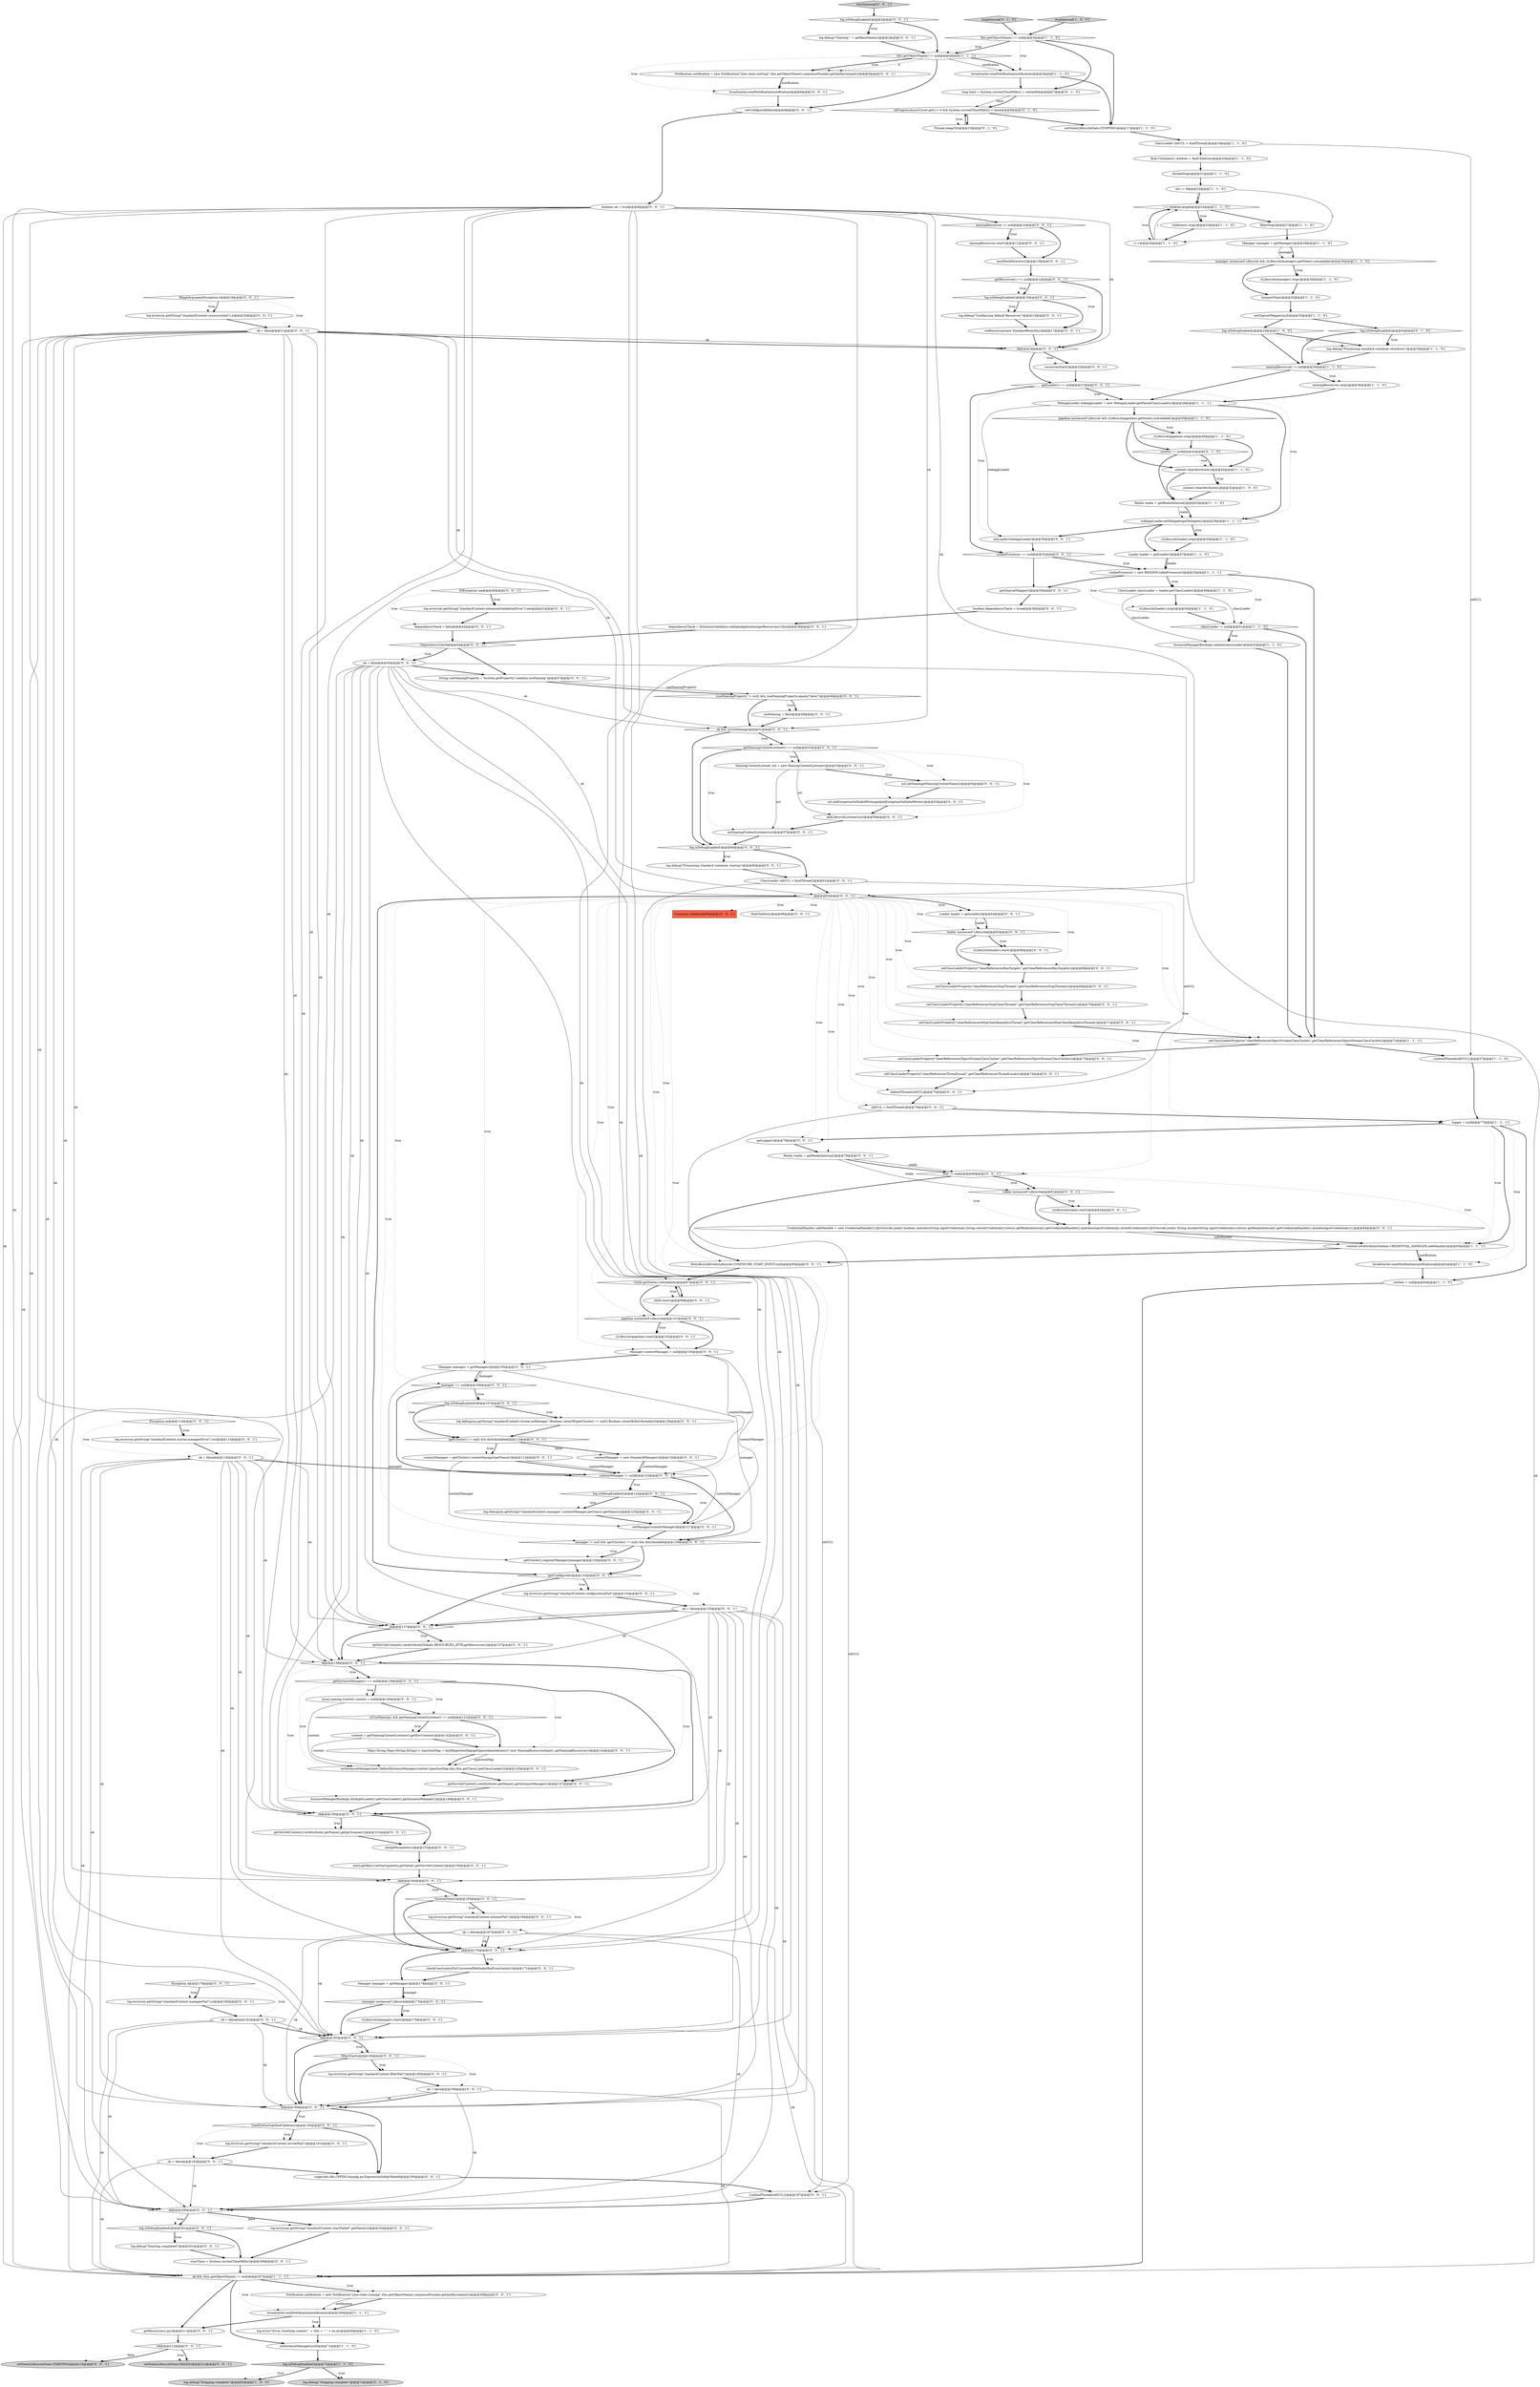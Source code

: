 digraph {
27 [style = filled, label = "InstanceManagerBindings.unbind(classLoader)@@@52@@@['1', '1', '0']", fillcolor = white, shape = ellipse image = "AAA0AAABBB1BBB"];
145 [style = filled, label = "isUseNaming() && getNamingContextListener() != null@@@141@@@['0', '0', '1']", fillcolor = white, shape = diamond image = "AAA0AAABBB3BBB"];
174 [style = filled, label = "Manager contextManager = null@@@104@@@['0', '0', '1']", fillcolor = white, shape = ellipse image = "AAA0AAABBB3BBB"];
73 [style = filled, label = "log.debug(\"Processing standard container startup\")@@@60@@@['0', '0', '1']", fillcolor = white, shape = ellipse image = "AAA0AAABBB3BBB"];
166 [style = filled, label = "fireLifecycleEvent(Lifecycle.CONFIGURE_START_EVENT,null)@@@95@@@['0', '0', '1']", fillcolor = white, shape = ellipse image = "AAA0AAABBB3BBB"];
17 [style = filled, label = "{unbindThread(oldCCL)}@@@57@@@['1', '1', '0']", fillcolor = white, shape = ellipse image = "AAA0AAABBB1BBB"];
24 [style = filled, label = "ClassLoader classLoader = loader.getClassLoader()@@@49@@@['1', '1', '0']", fillcolor = white, shape = ellipse image = "AAA0AAABBB1BBB"];
162 [style = filled, label = "oldCCL = bindThread()@@@76@@@['0', '0', '1']", fillcolor = white, shape = ellipse image = "AAA0AAABBB3BBB"];
149 [style = filled, label = "getLoader() == null@@@27@@@['0', '0', '1']", fillcolor = white, shape = diamond image = "AAA0AAABBB3BBB"];
3 [style = filled, label = "listenerStop()@@@32@@@['1', '1', '0']", fillcolor = white, shape = ellipse image = "AAA0AAABBB1BBB"];
188 [style = filled, label = "!getConfigured()@@@133@@@['0', '0', '1']", fillcolor = white, shape = diamond image = "AAA0AAABBB3BBB"];
139 [style = filled, label = "Exception e@@@179@@@['0', '0', '1']", fillcolor = white, shape = diamond image = "AAA0AAABBB3BBB"];
122 [style = filled, label = "!dependencyCheck@@@44@@@['0', '0', '1']", fillcolor = white, shape = diamond image = "AAA0AAABBB3BBB"];
108 [style = filled, label = "ok@@@138@@@['0', '0', '1']", fillcolor = white, shape = diamond image = "AAA0AAABBB3BBB"];
185 [style = filled, label = "loader instanceof Lifecycle@@@65@@@['0', '0', '1']", fillcolor = white, shape = diamond image = "AAA0AAABBB3BBB"];
164 [style = filled, label = "ok@@@164@@@['0', '0', '1']", fillcolor = white, shape = diamond image = "AAA0AAABBB3BBB"];
15 [style = filled, label = "cookieProcessor = new Rfc6265CookieProcessor()@@@33@@@['1', '1', '1']", fillcolor = white, shape = ellipse image = "AAA0AAABBB1BBB"];
169 [style = filled, label = "namingResources != null@@@10@@@['0', '0', '1']", fillcolor = white, shape = diamond image = "AAA0AAABBB3BBB"];
83 [style = filled, label = "contextManager = new StandardManager()@@@120@@@['0', '0', '1']", fillcolor = white, shape = ellipse image = "AAA0AAABBB3BBB"];
43 [style = filled, label = "i < children.length@@@23@@@['1', '1', '0']", fillcolor = white, shape = diamond image = "AAA0AAABBB1BBB"];
179 [style = filled, label = "boolean dependencyCheck = true@@@36@@@['0', '0', '1']", fillcolor = white, shape = ellipse image = "AAA0AAABBB3BBB"];
189 [style = filled, label = "Notification notification = new Notification(\"j2ee.state.running\",this.getObjectName(),sequenceNumber.getAndIncrement())@@@208@@@['0', '0', '1']", fillcolor = white, shape = ellipse image = "AAA0AAABBB3BBB"];
133 [style = filled, label = "((Lifecycle)pipeline).start()@@@102@@@['0', '0', '1']", fillcolor = white, shape = ellipse image = "AAA0AAABBB3BBB"];
69 [style = filled, label = "(useNamingProperty != null) && (useNamingProperty.equals(\"false\"))@@@48@@@['0', '0', '1']", fillcolor = white, shape = diamond image = "AAA0AAABBB3BBB"];
150 [style = filled, label = "String useNamingProperty = System.getProperty(\"catalina.useNaming\")@@@47@@@['0', '0', '1']", fillcolor = white, shape = ellipse image = "AAA0AAABBB3BBB"];
12 [style = filled, label = "log.isDebugEnabled()@@@24@@@['1', '0', '0']", fillcolor = white, shape = diamond image = "AAA0AAABBB1BBB"];
89 [style = filled, label = "getResources() == null@@@14@@@['0', '0', '1']", fillcolor = white, shape = diamond image = "AAA0AAABBB3BBB"];
20 [style = filled, label = "context.setAttribute(Globals.CREDENTIAL_HANDLER,safeHandler)@@@93@@@['1', '1', '1']", fillcolor = white, shape = ellipse image = "AAA0AAABBB1BBB"];
112 [style = filled, label = "ok@@@63@@@['0', '0', '1']", fillcolor = white, shape = diamond image = "AAA0AAABBB3BBB"];
180 [style = filled, label = "getLogger()@@@78@@@['0', '0', '1']", fillcolor = white, shape = ellipse image = "AAA0AAABBB3BBB"];
85 [style = filled, label = "namingResources.start()@@@11@@@['0', '0', '1']", fillcolor = white, shape = ellipse image = "AAA0AAABBB3BBB"];
98 [style = filled, label = "dependencyCheck = false@@@42@@@['0', '0', '1']", fillcolor = white, shape = ellipse image = "AAA0AAABBB3BBB"];
82 [style = filled, label = "ClassLoader oldCCL = bindThread()@@@61@@@['0', '0', '1']", fillcolor = white, shape = ellipse image = "AAA0AAABBB3BBB"];
173 [style = filled, label = "log.error(sm.getString(\"standardContext.listenerFail\"))@@@166@@@['0', '0', '1']", fillcolor = white, shape = ellipse image = "AAA0AAABBB3BBB"];
68 [style = filled, label = "contextManager = getCluster().createManager(getName())@@@112@@@['0', '0', '1']", fillcolor = white, shape = ellipse image = "AAA0AAABBB3BBB"];
115 [style = filled, label = "child.start()@@@98@@@['0', '0', '1']", fillcolor = white, shape = ellipse image = "AAA0AAABBB3BBB"];
42 [style = filled, label = "setState(LifecycleState.STOPPING)@@@17@@@['1', '1', '0']", fillcolor = white, shape = ellipse image = "AAA0AAABBB1BBB"];
126 [style = filled, label = "log.isDebugEnabled()@@@124@@@['0', '0', '1']", fillcolor = white, shape = diamond image = "AAA0AAABBB3BBB"];
183 [style = filled, label = "getResources().gc()@@@211@@@['0', '0', '1']", fillcolor = white, shape = ellipse image = "AAA0AAABBB3BBB"];
7 [style = filled, label = "children(i(.stop()@@@25@@@['1', '1', '0']", fillcolor = white, shape = ellipse image = "AAA0AAABBB1BBB"];
76 [style = filled, label = "ok@@@170@@@['0', '0', '1']", fillcolor = white, shape = diamond image = "AAA0AAABBB3BBB"];
187 [style = filled, label = "Realm realm = getRealmInternal()@@@79@@@['0', '0', '1']", fillcolor = white, shape = ellipse image = "AAA0AAABBB3BBB"];
49 [style = filled, label = "context != null@@@42@@@['0', '1', '0']", fillcolor = white, shape = diamond image = "AAA0AAABBB2BBB"];
97 [style = filled, label = "ok@@@200@@@['0', '0', '1']", fillcolor = white, shape = diamond image = "AAA0AAABBB3BBB"];
127 [style = filled, label = "cookieProcessor == null@@@32@@@['0', '0', '1']", fillcolor = white, shape = diamond image = "AAA0AAABBB3BBB"];
131 [style = filled, label = "manager == null@@@106@@@['0', '0', '1']", fillcolor = white, shape = diamond image = "AAA0AAABBB3BBB"];
158 [style = filled, label = "ok@@@183@@@['0', '0', '1']", fillcolor = white, shape = diamond image = "AAA0AAABBB3BBB"];
102 [style = filled, label = "getServletContext().setAttribute(Globals.RESOURCES_ATTR,getResources())@@@137@@@['0', '0', '1']", fillcolor = white, shape = ellipse image = "AAA0AAABBB3BBB"];
37 [style = filled, label = "log.debug(\"Stopping complete\")@@@62@@@['1', '0', '0']", fillcolor = lightgray, shape = ellipse image = "AAA0AAABBB1BBB"];
124 [style = filled, label = "startInternal['0', '0', '1']", fillcolor = lightgray, shape = diamond image = "AAA0AAABBB3BBB"];
130 [style = filled, label = "log.error(sm.getString(\"standardContext.servletFail\"))@@@191@@@['0', '0', '1']", fillcolor = white, shape = ellipse image = "AAA0AAABBB3BBB"];
58 [style = filled, label = "!listenerStart()@@@165@@@['0', '0', '1']", fillcolor = white, shape = diamond image = "AAA0AAABBB3BBB"];
87 [style = filled, label = "boolean ok = true@@@9@@@['0', '0', '1']", fillcolor = white, shape = ellipse image = "AAA0AAABBB3BBB"];
152 [style = filled, label = "((Lifecycle)realm).start()@@@82@@@['0', '0', '1']", fillcolor = white, shape = ellipse image = "AAA0AAABBB3BBB"];
67 [style = filled, label = "log.isDebugEnabled()@@@107@@@['0', '0', '1']", fillcolor = white, shape = diamond image = "AAA0AAABBB3BBB"];
178 [style = filled, label = "broadcaster.sendNotification(notification)@@@6@@@['0', '0', '1']", fillcolor = white, shape = ellipse image = "AAA0AAABBB3BBB"];
176 [style = filled, label = "setNamingContextListener(ncl)@@@57@@@['0', '0', '1']", fillcolor = white, shape = ellipse image = "AAA0AAABBB3BBB"];
186 [style = filled, label = "(getCluster() != null) && distributable@@@110@@@['0', '0', '1']", fillcolor = white, shape = diamond image = "AAA0AAABBB3BBB"];
170 [style = filled, label = "setClassLoaderProperty(\"clearReferencesRmiTargets\",getClearReferencesRmiTargets())@@@68@@@['0', '0', '1']", fillcolor = white, shape = ellipse image = "AAA0AAABBB3BBB"];
23 [style = filled, label = "setClassLoaderProperty(\"clearReferencesObjectStreamClassCaches\",getClearReferencesObjectStreamClassCaches())@@@72@@@['1', '1', '1']", fillcolor = white, shape = ellipse image = "AAA0AAABBB1BBB"];
163 [style = filled, label = "unbindThread(oldCCL)@@@75@@@['0', '0', '1']", fillcolor = white, shape = ellipse image = "AAA0AAABBB3BBB"];
128 [style = filled, label = "postWorkDirectory()@@@13@@@['0', '0', '1']", fillcolor = white, shape = ellipse image = "AAA0AAABBB3BBB"];
63 [style = filled, label = "pipeline instanceof Lifecycle@@@101@@@['0', '0', '1']", fillcolor = white, shape = diamond image = "AAA0AAABBB3BBB"];
71 [style = filled, label = "log.debug(\"Starting \" + getBaseName())@@@3@@@['0', '0', '1']", fillcolor = white, shape = ellipse image = "AAA0AAABBB3BBB"];
61 [style = filled, label = "resourcesStart()@@@25@@@['0', '0', '1']", fillcolor = white, shape = ellipse image = "AAA0AAABBB3BBB"];
39 [style = filled, label = "log.debug(\"Processing standard container shutdown\")@@@34@@@['1', '1', '0']", fillcolor = white, shape = ellipse image = "AAA0AAABBB1BBB"];
90 [style = filled, label = "setInstanceManager(new DefaultInstanceManager(context,injectionMap,this,this.getClass().getClassLoader()))@@@145@@@['0', '0', '1']", fillcolor = white, shape = ellipse image = "AAA0AAABBB3BBB"];
80 [style = filled, label = "javax.naming.Context context = null@@@140@@@['0', '0', '1']", fillcolor = white, shape = ellipse image = "AAA0AAABBB3BBB"];
148 [style = filled, label = "log.isDebugEnabled()@@@201@@@['0', '0', '1']", fillcolor = white, shape = diamond image = "AAA0AAABBB3BBB"];
96 [style = filled, label = "contextManager != null@@@123@@@['0', '0', '1']", fillcolor = white, shape = diamond image = "AAA0AAABBB3BBB"];
117 [style = filled, label = "ok@@@137@@@['0', '0', '1']", fillcolor = white, shape = diamond image = "AAA0AAABBB3BBB"];
6 [style = filled, label = "stopInternal['1', '0', '0']", fillcolor = lightgray, shape = diamond image = "AAA0AAABBB1BBB"];
78 [style = filled, label = "log.error(sm.getString(\"standardContext.managerFail\"),e)@@@180@@@['0', '0', '1']", fillcolor = white, shape = ellipse image = "AAA0AAABBB3BBB"];
140 [style = filled, label = "log.debug(\"Starting completed\")@@@201@@@['0', '0', '1']", fillcolor = white, shape = ellipse image = "AAA0AAABBB3BBB"];
154 [style = filled, label = "setLoader(webappLoader)@@@30@@@['0', '0', '1']", fillcolor = white, shape = ellipse image = "AAA0AAABBB3BBB"];
160 [style = filled, label = "((Lifecycle)loader).start()@@@66@@@['0', '0', '1']", fillcolor = white, shape = ellipse image = "AAA0AAABBB3BBB"];
51 [style = filled, label = "log.debug(\"Stopping complete\")@@@72@@@['0', '1', '0']", fillcolor = lightgray, shape = ellipse image = "AAA0AAABBB2BBB"];
175 [style = filled, label = "log.isDebugEnabled()@@@15@@@['0', '0', '1']", fillcolor = white, shape = diamond image = "AAA0AAABBB3BBB"];
16 [style = filled, label = "WebappLoader webappLoader = new WebappLoader(getParentClassLoader())@@@28@@@['1', '1', '1']", fillcolor = white, shape = ellipse image = "AAA0AAABBB1BBB"];
54 [style = filled, label = "Thread.sleep(50)@@@10@@@['0', '1', '0']", fillcolor = white, shape = ellipse image = "AAA1AAABBB2BBB"];
111 [style = filled, label = "ncl.setExceptionOnFailedWrite(getJndiExceptionOnFailedWrite())@@@55@@@['0', '0', '1']", fillcolor = white, shape = ellipse image = "AAA0AAABBB3BBB"];
142 [style = filled, label = "!filterStart()@@@184@@@['0', '0', '1']", fillcolor = white, shape = diamond image = "AAA0AAABBB3BBB"];
110 [style = filled, label = "ok = false@@@45@@@['0', '0', '1']", fillcolor = white, shape = ellipse image = "AAA0AAABBB3BBB"];
33 [style = filled, label = "namingResources != null@@@35@@@['1', '1', '0']", fillcolor = white, shape = diamond image = "AAA0AAABBB1BBB"];
95 [style = filled, label = "context = getNamingContextListener().getEnvContext()@@@142@@@['0', '0', '1']", fillcolor = white, shape = ellipse image = "AAA0AAABBB3BBB"];
121 [style = filled, label = "Manager manager = getManager()@@@174@@@['0', '0', '1']", fillcolor = white, shape = ellipse image = "AAA0AAABBB3BBB"];
2 [style = filled, label = "context.clearAttributes()@@@42@@@['1', '1', '0']", fillcolor = white, shape = ellipse image = "AAA0AAABBB1BBB"];
0 [style = filled, label = "context.clearAttributes()@@@32@@@['1', '0', '0']", fillcolor = white, shape = ellipse image = "AAA0AAABBB1BBB"];
100 [style = filled, label = "ok@@@189@@@['0', '0', '1']", fillcolor = white, shape = diamond image = "AAA0AAABBB3BBB"];
159 [style = filled, label = "log.error(sm.getString(\"standardContext.startFailed\",getName()))@@@204@@@['0', '0', '1']", fillcolor = white, shape = ellipse image = "AAA0AAABBB3BBB"];
172 [style = filled, label = "Notification notification = new Notification(\"j2ee.state.starting\",this.getObjectName(),sequenceNumber.getAndIncrement())@@@5@@@['0', '0', '1']", fillcolor = white, shape = ellipse image = "AAA0AAABBB3BBB"];
45 [style = filled, label = "i++@@@24@@@['1', '1', '0']", fillcolor = white, shape = ellipse image = "AAA0AAABBB1BBB"];
181 [style = filled, label = "ok = false@@@116@@@['0', '0', '1']", fillcolor = white, shape = ellipse image = "AAA0AAABBB3BBB"];
66 [style = filled, label = "entry.getKey().onStartup(entry.getValue(),getServletContext())@@@156@@@['0', '0', '1']", fillcolor = white, shape = ellipse image = "AAA0AAABBB3BBB"];
5 [style = filled, label = "classLoader != null@@@51@@@['1', '1', '0']", fillcolor = white, shape = diamond image = "AAA0AAABBB1BBB"];
29 [style = filled, label = "((Lifecycle)manager).stop()@@@30@@@['1', '1', '0']", fillcolor = white, shape = ellipse image = "AAA0AAABBB1BBB"];
151 [style = filled, label = "addLifecycleListener(ncl)@@@56@@@['0', '0', '1']", fillcolor = white, shape = ellipse image = "AAA0AAABBB3BBB"];
88 [style = filled, label = "Exception ex@@@114@@@['0', '0', '1']", fillcolor = white, shape = diamond image = "AAA0AAABBB3BBB"];
93 [style = filled, label = "log.debug(sm.getString(\"standardContext.cluster.noManager\",Boolean.valueOf((getCluster() != null)),Boolean.valueOf(distributable)))@@@108@@@['0', '0', '1']", fillcolor = white, shape = ellipse image = "AAA0AAABBB3BBB"];
106 [style = filled, label = "getServletContext().setAttribute(.getName(),getJarScanner())@@@151@@@['0', '0', '1']", fillcolor = white, shape = ellipse image = "AAA0AAABBB3BBB"];
1 [style = filled, label = "namingResources.stop()@@@36@@@['1', '1', '0']", fillcolor = white, shape = ellipse image = "AAA0AAABBB1BBB"];
104 [style = filled, label = "log.error(sm.getString(\"standardContext.filterFail\"))@@@185@@@['0', '0', '1']", fillcolor = white, shape = ellipse image = "AAA0AAABBB3BBB"];
64 [style = filled, label = "Manager manager = getManager()@@@105@@@['0', '0', '1']", fillcolor = white, shape = ellipse image = "AAA0AAABBB3BBB"];
55 [style = filled, label = "useNaming = false@@@49@@@['0', '0', '1']", fillcolor = white, shape = ellipse image = "AAA0AAABBB3BBB"];
47 [style = filled, label = "log.isDebugEnabled()@@@72@@@['1', '1', '0']", fillcolor = lightgray, shape = diamond image = "AAA0AAABBB1BBB"];
32 [style = filled, label = "final Container(( children = findChildren()@@@20@@@['1', '1', '0']", fillcolor = white, shape = ellipse image = "AAA0AAABBB1BBB"];
35 [style = filled, label = "manager instanceof Lifecycle && ((Lifecycle)manager).getState().isAvailable()@@@29@@@['1', '1', '0']", fillcolor = white, shape = diamond image = "AAA0AAABBB1BBB"];
50 [style = filled, label = "stopInternal['0', '1', '0']", fillcolor = lightgray, shape = diamond image = "AAA0AAABBB2BBB"];
59 [style = filled, label = "Loader loader = getLoader()@@@64@@@['0', '0', '1']", fillcolor = white, shape = ellipse image = "AAA0AAABBB3BBB"];
146 [style = filled, label = "realm instanceof Lifecycle@@@81@@@['0', '0', '1']", fillcolor = white, shape = diamond image = "AAA0AAABBB3BBB"];
74 [style = filled, label = "super.edu.fdu.CPPDG.tinypdg.pe.ExpressionInfo@56ea0d@@@195@@@['0', '0', '1']", fillcolor = white, shape = ellipse image = "AAA0AAABBB3BBB"];
136 [style = filled, label = "manager instanceof Lifecycle@@@175@@@['0', '0', '1']", fillcolor = white, shape = diamond image = "AAA0AAABBB3BBB"];
141 [style = filled, label = "NamingContextListener ncl = new NamingContextListener()@@@53@@@['0', '0', '1']", fillcolor = white, shape = ellipse image = "AAA0AAABBB3BBB"];
36 [style = filled, label = "log.error(\"Error resetting context \" + this + \" \" + ex,ex)@@@69@@@['1', '1', '0']", fillcolor = white, shape = ellipse image = "AAA0AAABBB1BBB"];
167 [style = filled, label = "setClassLoaderProperty(\"clearReferencesStopTimerThreads\",getClearReferencesStopTimerThreads())@@@70@@@['0', '0', '1']", fillcolor = white, shape = ellipse image = "AAA0AAABBB3BBB"];
107 [style = filled, label = "setClassLoaderProperty(\"clearReferencesObjectStreamClassCaches\",getClearReferencesObjectStreamClassCaches())@@@73@@@['0', '0', '1']", fillcolor = white, shape = ellipse image = "AAA0AAABBB3BBB"];
99 [style = filled, label = "ok = false@@@167@@@['0', '0', '1']", fillcolor = white, shape = ellipse image = "AAA0AAABBB3BBB"];
94 [style = filled, label = "getNamingContextListener() == null@@@52@@@['0', '0', '1']", fillcolor = white, shape = diamond image = "AAA0AAABBB3BBB"];
109 [style = filled, label = "mergeParameters()@@@153@@@['0', '0', '1']", fillcolor = white, shape = ellipse image = "AAA0AAABBB3BBB"];
40 [style = filled, label = "Realm realm = getRealmInternal()@@@43@@@['1', '1', '0']", fillcolor = white, shape = ellipse image = "AAA0AAABBB1BBB"];
138 [style = filled, label = "ok = false@@@21@@@['0', '0', '1']", fillcolor = white, shape = ellipse image = "AAA0AAABBB3BBB"];
134 [style = filled, label = "Map<String,Map<String,String>> injectionMap = buildInjectionMap(getIgnoreAnnotations()? new NamingResourcesImpl(): getNamingResources())@@@144@@@['0', '0', '1']", fillcolor = white, shape = ellipse image = "AAA0AAABBB3BBB"];
30 [style = filled, label = "((Lifecycle)loader).stop()@@@50@@@['1', '1', '0']", fillcolor = white, shape = ellipse image = "AAA0AAABBB1BBB"];
25 [style = filled, label = "int i = 0@@@22@@@['1', '1', '0']", fillcolor = white, shape = ellipse image = "AAA0AAABBB1BBB"];
119 [style = filled, label = "getInstanceManager() == null@@@139@@@['0', '0', '1']", fillcolor = white, shape = diamond image = "AAA0AAABBB3BBB"];
86 [style = filled, label = "ok = false@@@181@@@['0', '0', '1']", fillcolor = white, shape = ellipse image = "AAA0AAABBB3BBB"];
155 [style = filled, label = "manager != null && (getCluster() != null) && distributable@@@129@@@['0', '0', '1']", fillcolor = white, shape = diamond image = "AAA0AAABBB3BBB"];
44 [style = filled, label = "setInstanceManager(null)@@@71@@@['1', '1', '0']", fillcolor = white, shape = ellipse image = "AAA0AAABBB1BBB"];
19 [style = filled, label = "ok && (this.getObjectName() != null)@@@207@@@['1', '1', '1']", fillcolor = white, shape = diamond image = "AAA0AAABBB1BBB"];
60 [style = filled, label = "IllegalArgumentException e@@@19@@@['0', '0', '1']", fillcolor = white, shape = diamond image = "AAA0AAABBB3BBB"];
9 [style = filled, label = "context = null@@@64@@@['1', '1', '0']", fillcolor = white, shape = ellipse image = "AAA0AAABBB1BBB"];
31 [style = filled, label = "this.getObjectName() != null@@@4@@@['1', '1', '1']", fillcolor = white, shape = diamond image = "AAA0AAABBB1BBB"];
125 [style = filled, label = "log.debug(sm.getString(\"standardContext.manager\",contextManager.getClass().getName()))@@@125@@@['0', '0', '1']", fillcolor = white, shape = ellipse image = "AAA0AAABBB3BBB"];
129 [style = filled, label = "setClassLoaderProperty(\"clearReferencesHttpClientKeepAliveThread\",getClearReferencesHttpClientKeepAliveThread())@@@71@@@['0', '0', '1']", fillcolor = white, shape = ellipse image = "AAA0AAABBB3BBB"];
28 [style = filled, label = "Manager manager = getManager()@@@28@@@['1', '1', '0']", fillcolor = white, shape = ellipse image = "AAA0AAABBB1BBB"];
26 [style = filled, label = "filterStop()@@@27@@@['1', '1', '0']", fillcolor = white, shape = ellipse image = "AAA0AAABBB1BBB"];
52 [style = filled, label = "long limit = System.currentTimeMillis() + unloadDelay@@@7@@@['0', '1', '0']", fillcolor = white, shape = ellipse image = "AAA1AAABBB2BBB"];
72 [style = filled, label = "getCharsetMapper()@@@35@@@['0', '0', '1']", fillcolor = white, shape = ellipse image = "AAA0AAABBB3BBB"];
101 [style = filled, label = "getServletContext().setAttribute(.getName(),getInstanceManager())@@@147@@@['0', '0', '1']", fillcolor = white, shape = ellipse image = "AAA0AAABBB3BBB"];
10 [style = filled, label = "broadcaster.sendNotification(notification)@@@5@@@['1', '1', '0']", fillcolor = white, shape = ellipse image = "AAA0AAABBB1BBB"];
177 [style = filled, label = "ok = false@@@135@@@['0', '0', '1']", fillcolor = white, shape = ellipse image = "AAA0AAABBB3BBB"];
120 [style = filled, label = "setClassLoaderProperty(\"clearReferencesStopThreads\",getClearReferencesStopThreads())@@@69@@@['0', '0', '1']", fillcolor = white, shape = ellipse image = "AAA0AAABBB3BBB"];
137 [style = filled, label = "ok@@@24@@@['0', '0', '1']", fillcolor = white, shape = diamond image = "AAA0AAABBB3BBB"];
41 [style = filled, label = "Loader loader = getLoader()@@@47@@@['1', '1', '0']", fillcolor = white, shape = ellipse image = "AAA0AAABBB1BBB"];
144 [style = filled, label = "CredentialHandler safeHandler = new CredentialHandler(){@Override public boolean matches(String inputCredentials,String storedCredentials){return getRealmInternal().getCredentialHandler().matches(inputCredentials,storedCredentials)}@Override public String mutate(String inputCredentials){return getRealmInternal().getCredentialHandler().mutate(inputCredentials)}}@@@84@@@['0', '0', '1']", fillcolor = white, shape = ellipse image = "AAA0AAABBB3BBB"];
171 [style = filled, label = "log.error(sm.getString(\"standardContext.configurationFail\"))@@@134@@@['0', '0', '1']", fillcolor = white, shape = ellipse image = "AAA0AAABBB3BBB"];
77 [style = filled, label = "log.error(sm.getString(\"standardContext.cluster.managerError\"),ex)@@@115@@@['0', '0', '1']", fillcolor = white, shape = ellipse image = "AAA0AAABBB3BBB"];
34 [style = filled, label = "setCharsetMapper(null)@@@33@@@['1', '1', '0']", fillcolor = white, shape = ellipse image = "AAA0AAABBB1BBB"];
38 [style = filled, label = "webappLoader.setDelegate(getDelegate())@@@29@@@['1', '1', '1']", fillcolor = white, shape = ellipse image = "AAA0AAABBB1BBB"];
48 [style = filled, label = "inProgressAsyncCount.get() > 0 && System.currentTimeMillis() < limit@@@8@@@['0', '1', '0']", fillcolor = white, shape = diamond image = "AAA1AAABBB2BBB"];
91 [style = filled, label = "log.error(sm.getString(\"standardContext.extensionValidationError\"),ioe)@@@41@@@['0', '0', '1']", fillcolor = white, shape = ellipse image = "AAA0AAABBB3BBB"];
135 [style = filled, label = "InstanceManagerBindings.bind(getLoader().getClassLoader(),getInstanceManager())@@@148@@@['0', '0', '1']", fillcolor = white, shape = ellipse image = "AAA0AAABBB3BBB"];
184 [style = filled, label = "!ok@@@212@@@['0', '0', '1']", fillcolor = white, shape = diamond image = "AAA0AAABBB3BBB"];
53 [style = filled, label = "log.isDebugEnabled()@@@34@@@['0', '1', '0']", fillcolor = white, shape = diamond image = "AAA0AAABBB2BBB"];
22 [style = filled, label = "pipeline instanceof Lifecycle && ((Lifecycle)pipeline).getState().isAvailable()@@@39@@@['1', '1', '0']", fillcolor = white, shape = diamond image = "AAA0AAABBB1BBB"];
92 [style = filled, label = "setResources(new StandardRoot(this))@@@17@@@['0', '0', '1']", fillcolor = white, shape = ellipse image = "AAA0AAABBB3BBB"];
70 [style = filled, label = "startTime = System.currentTimeMillis()@@@206@@@['0', '0', '1']", fillcolor = white, shape = ellipse image = "AAA0AAABBB3BBB"];
65 [style = filled, label = "null != realm@@@80@@@['0', '0', '1']", fillcolor = white, shape = diamond image = "AAA0AAABBB3BBB"];
18 [style = filled, label = "broadcaster.sendNotification(notification)@@@62@@@['1', '1', '0']", fillcolor = white, shape = ellipse image = "AAA0AAABBB1BBB"];
168 [style = filled, label = "Container child@@@96@@@['0', '0', '1']", fillcolor = tomato, shape = box image = "AAA0AAABBB3BBB"];
79 [style = filled, label = "((Lifecycle)manager).start()@@@176@@@['0', '0', '1']", fillcolor = white, shape = ellipse image = "AAA0AAABBB3BBB"];
13 [style = filled, label = "ClassLoader oldCCL = bindThread()@@@18@@@['1', '1', '0']", fillcolor = white, shape = ellipse image = "AAA0AAABBB1BBB"];
84 [style = filled, label = "!child.getState().isAvailable()@@@97@@@['0', '0', '1']", fillcolor = white, shape = diamond image = "AAA0AAABBB3BBB"];
46 [style = filled, label = "logger = null@@@77@@@['1', '1', '1']", fillcolor = white, shape = ellipse image = "AAA0AAABBB1BBB"];
105 [style = filled, label = "getCluster().registerManager(manager)@@@130@@@['0', '0', '1']", fillcolor = white, shape = ellipse image = "AAA0AAABBB3BBB"];
113 [style = filled, label = "setClassLoaderProperty(\"clearReferencesThreadLocals\",getClearReferencesThreadLocals())@@@74@@@['0', '0', '1']", fillcolor = white, shape = ellipse image = "AAA0AAABBB3BBB"];
62 [style = filled, label = "dependencyCheck = ExtensionValidator.validateApplication(getResources(),this)@@@38@@@['0', '0', '1']", fillcolor = white, shape = ellipse image = "AAA0AAABBB3BBB"];
147 [style = filled, label = "log.isDebugEnabled()@@@3@@@['0', '0', '1']", fillcolor = white, shape = diamond image = "AAA0AAABBB3BBB"];
114 [style = filled, label = "ok && isUseNaming()@@@51@@@['0', '0', '1']", fillcolor = white, shape = diamond image = "AAA0AAABBB3BBB"];
157 [style = filled, label = "log.isDebugEnabled()@@@60@@@['0', '0', '1']", fillcolor = white, shape = diamond image = "AAA0AAABBB3BBB"];
14 [style = filled, label = "((Lifecycle)realm).stop()@@@45@@@['1', '1', '0']", fillcolor = white, shape = ellipse image = "AAA0AAABBB1BBB"];
116 [style = filled, label = "checkConstraintsForUncoveredMethods(findConstraints())@@@171@@@['0', '0', '1']", fillcolor = white, shape = ellipse image = "AAA0AAABBB3BBB"];
156 [style = filled, label = "setState(LifecycleState.FAILED)@@@213@@@['0', '0', '1']", fillcolor = lightgray, shape = ellipse image = "AAA0AAABBB3BBB"];
103 [style = filled, label = "setState(LifecycleState.STARTING)@@@216@@@['0', '0', '1']", fillcolor = lightgray, shape = ellipse image = "AAA0AAABBB3BBB"];
75 [style = filled, label = "ncl.setName(getNamingContextName())@@@54@@@['0', '0', '1']", fillcolor = white, shape = ellipse image = "AAA0AAABBB3BBB"];
165 [style = filled, label = "IOException ioe@@@40@@@['0', '0', '1']", fillcolor = white, shape = diamond image = "AAA0AAABBB3BBB"];
123 [style = filled, label = "{unbindThread(oldCCL)}@@@197@@@['0', '0', '1']", fillcolor = white, shape = ellipse image = "AAA0AAABBB3BBB"];
56 [style = filled, label = "ok = false@@@186@@@['0', '0', '1']", fillcolor = white, shape = ellipse image = "AAA0AAABBB3BBB"];
161 [style = filled, label = "findChildren()@@@96@@@['0', '0', '1']", fillcolor = white, shape = ellipse image = "AAA0AAABBB3BBB"];
118 [style = filled, label = "log.error(sm.getString(\"standardContext.resourcesInit\"),e)@@@20@@@['0', '0', '1']", fillcolor = white, shape = ellipse image = "AAA0AAABBB3BBB"];
182 [style = filled, label = "setManager(contextManager)@@@127@@@['0', '0', '1']", fillcolor = white, shape = ellipse image = "AAA0AAABBB3BBB"];
132 [style = filled, label = "ok@@@150@@@['0', '0', '1']", fillcolor = white, shape = diamond image = "AAA0AAABBB3BBB"];
8 [style = filled, label = "((Lifecycle)pipeline).stop()@@@40@@@['1', '1', '0']", fillcolor = white, shape = ellipse image = "AAA0AAABBB1BBB"];
11 [style = filled, label = "broadcaster.sendNotification(notification)@@@209@@@['1', '1', '1']", fillcolor = white, shape = ellipse image = "AAA0AAABBB1BBB"];
21 [style = filled, label = "threadStop()@@@21@@@['1', '1', '0']", fillcolor = white, shape = ellipse image = "AAA0AAABBB1BBB"];
153 [style = filled, label = "log.debug(\"Configuring default Resources\")@@@15@@@['0', '0', '1']", fillcolor = white, shape = ellipse image = "AAA0AAABBB3BBB"];
4 [style = filled, label = "this.getObjectName() != null@@@3@@@['1', '1', '0']", fillcolor = white, shape = diamond image = "AAA0AAABBB1BBB"];
81 [style = filled, label = "ok = false@@@192@@@['0', '0', '1']", fillcolor = white, shape = ellipse image = "AAA0AAABBB3BBB"];
57 [style = filled, label = "setConfigured(false)@@@8@@@['0', '0', '1']", fillcolor = white, shape = ellipse image = "AAA0AAABBB3BBB"];
143 [style = filled, label = "!loadOnStartup(findChildren())@@@190@@@['0', '0', '1']", fillcolor = white, shape = diamond image = "AAA0AAABBB3BBB"];
185->160 [style = dotted, label="true"];
87->169 [style = bold, label=""];
56->97 [style = solid, label="ok"];
149->154 [style = dotted, label="true"];
49->2 [style = dotted, label="true"];
136->79 [style = dotted, label="true"];
138->108 [style = solid, label="ok"];
188->171 [style = bold, label=""];
119->145 [style = dotted, label="true"];
63->174 [style = bold, label=""];
158->142 [style = dotted, label="true"];
47->51 [style = bold, label=""];
112->120 [style = dotted, label="true"];
58->99 [style = dotted, label="true"];
149->127 [style = bold, label=""];
110->117 [style = solid, label="ok"];
11->36 [style = bold, label=""];
126->125 [style = bold, label=""];
95->134 [style = bold, label=""];
93->186 [style = bold, label=""];
67->93 [style = bold, label=""];
39->33 [style = bold, label=""];
98->122 [style = bold, label=""];
20->18 [style = bold, label=""];
167->129 [style = bold, label=""];
101->135 [style = bold, label=""];
58->76 [style = bold, label=""];
87->158 [style = solid, label="ok"];
117->108 [style = bold, label=""];
147->71 [style = bold, label=""];
87->19 [style = solid, label="ok"];
65->144 [style = dotted, label="true"];
31->172 [style = dashed, label="0"];
112->107 [style = dotted, label="true"];
11->36 [style = dotted, label="true"];
31->178 [style = dotted, label="true"];
177->76 [style = solid, label="ok"];
45->43 [style = bold, label=""];
119->90 [style = dotted, label="true"];
81->97 [style = solid, label="ok"];
4->52 [style = bold, label=""];
112->131 [style = dotted, label="true"];
86->158 [style = solid, label="ok"];
138->112 [style = solid, label="ok"];
80->145 [style = bold, label=""];
150->69 [style = solid, label="useNamingProperty"];
102->108 [style = bold, label=""];
158->142 [style = bold, label=""];
31->172 [style = bold, label=""];
76->116 [style = bold, label=""];
97->148 [style = dotted, label="true"];
119->80 [style = bold, label=""];
181->19 [style = solid, label="ok"];
147->71 [style = dotted, label="true"];
177->108 [style = solid, label="ok"];
29->3 [style = bold, label=""];
151->176 [style = bold, label=""];
131->67 [style = bold, label=""];
110->97 [style = solid, label="ok"];
59->185 [style = bold, label=""];
184->103 [style = dotted, label="false"];
94->75 [style = dotted, label="true"];
181->76 [style = solid, label="ok"];
64->155 [style = solid, label="manager"];
16->22 [style = bold, label=""];
15->24 [style = bold, label=""];
178->57 [style = bold, label=""];
87->114 [style = solid, label="ok"];
46->9 [style = bold, label=""];
71->31 [style = bold, label=""];
163->162 [style = bold, label=""];
149->16 [style = bold, label=""];
68->182 [style = solid, label="contextManager"];
132->109 [style = bold, label=""];
44->47 [style = bold, label=""];
149->16 [style = dotted, label="true"];
40->38 [style = solid, label="realm"];
75->111 [style = bold, label=""];
112->84 [style = dotted, label="true"];
173->99 [style = bold, label=""];
146->152 [style = dotted, label="true"];
181->96 [style = bold, label=""];
47->37 [style = dotted, label="true"];
76->116 [style = dotted, label="true"];
113->163 [style = bold, label=""];
114->94 [style = bold, label=""];
145->134 [style = bold, label=""];
171->177 [style = bold, label=""];
4->10 [style = dotted, label="true"];
97->159 [style = bold, label=""];
165->91 [style = bold, label=""];
130->81 [style = bold, label=""];
189->11 [style = bold, label=""];
183->184 [style = bold, label=""];
24->30 [style = bold, label=""];
139->78 [style = dotted, label="true"];
106->109 [style = bold, label=""];
129->23 [style = bold, label=""];
143->130 [style = bold, label=""];
119->134 [style = dotted, label="true"];
143->74 [style = bold, label=""];
69->55 [style = dotted, label="true"];
115->84 [style = bold, label=""];
22->49 [style = bold, label=""];
110->100 [style = solid, label="ok"];
34->12 [style = bold, label=""];
99->76 [style = solid, label="ok"];
35->29 [style = bold, label=""];
69->114 [style = bold, label=""];
78->86 [style = bold, label=""];
33->1 [style = dotted, label="true"];
99->100 [style = solid, label="ok"];
155->105 [style = dotted, label="true"];
19->189 [style = dotted, label="true"];
147->31 [style = bold, label=""];
33->1 [style = bold, label=""];
84->115 [style = bold, label=""];
64->131 [style = solid, label="manager"];
112->174 [style = dotted, label="true"];
46->18 [style = dotted, label="true"];
108->135 [style = dotted, label="true"];
116->121 [style = bold, label=""];
136->158 [style = bold, label=""];
4->42 [style = bold, label=""];
99->97 [style = solid, label="ok"];
38->154 [style = bold, label=""];
143->130 [style = dotted, label="true"];
177->158 [style = solid, label="ok"];
119->80 [style = dotted, label="true"];
87->76 [style = solid, label="ok"];
53->39 [style = dotted, label="true"];
53->33 [style = bold, label=""];
64->131 [style = bold, label=""];
41->15 [style = solid, label="loader"];
139->78 [style = bold, label=""];
25->45 [style = solid, label="i"];
96->126 [style = bold, label=""];
134->90 [style = bold, label=""];
181->132 [style = solid, label="ok"];
65->146 [style = dotted, label="true"];
148->70 [style = bold, label=""];
119->101 [style = bold, label=""];
172->178 [style = solid, label="notification"];
43->7 [style = bold, label=""];
49->2 [style = bold, label=""];
50->4 [style = bold, label=""];
186->83 [style = bold, label=""];
155->105 [style = bold, label=""];
110->150 [style = bold, label=""];
12->39 [style = bold, label=""];
188->171 [style = dotted, label="true"];
96->155 [style = bold, label=""];
48->54 [style = bold, label=""];
88->77 [style = dotted, label="true"];
107->113 [style = bold, label=""];
82->123 [style = solid, label="oldCCL"];
65->20 [style = dotted, label="true"];
34->53 [style = bold, label=""];
164->58 [style = bold, label=""];
14->41 [style = bold, label=""];
46->180 [style = bold, label=""];
121->136 [style = solid, label="manager"];
100->74 [style = bold, label=""];
87->164 [style = solid, label="ok"];
100->143 [style = bold, label=""];
8->2 [style = bold, label=""];
140->70 [style = bold, label=""];
72->179 [style = bold, label=""];
60->118 [style = bold, label=""];
127->15 [style = bold, label=""];
186->68 [style = bold, label=""];
11->183 [style = bold, label=""];
181->117 [style = solid, label="ok"];
28->35 [style = solid, label="manager"];
5->27 [style = bold, label=""];
43->7 [style = dotted, label="true"];
108->132 [style = bold, label=""];
142->104 [style = dotted, label="true"];
8->49 [style = bold, label=""];
112->59 [style = dotted, label="true"];
82->112 [style = bold, label=""];
87->108 [style = solid, label="ok"];
89->175 [style = bold, label=""];
150->69 [style = bold, label=""];
112->188 [style = bold, label=""];
157->82 [style = bold, label=""];
84->63 [style = bold, label=""];
22->2 [style = bold, label=""];
73->82 [style = bold, label=""];
142->56 [style = dotted, label="true"];
110->76 [style = solid, label="ok"];
6->4 [style = bold, label=""];
23->107 [style = bold, label=""];
187->146 [style = solid, label="realm"];
112->168 [style = dotted, label="true"];
99->19 [style = solid, label="ok"];
56->100 [style = solid, label="ok"];
19->44 [style = bold, label=""];
100->143 [style = dotted, label="true"];
81->74 [style = bold, label=""];
184->156 [style = bold, label=""];
15->5 [style = dotted, label="true"];
112->180 [style = dotted, label="true"];
36->44 [style = bold, label=""];
62->122 [style = bold, label=""];
19->189 [style = bold, label=""];
112->23 [style = dotted, label="true"];
26->28 [style = bold, label=""];
112->46 [style = dotted, label="true"];
112->59 [style = bold, label=""];
174->96 [style = solid, label="contextManager"];
87->117 [style = solid, label="ok"];
141->75 [style = bold, label=""];
63->133 [style = dotted, label="true"];
84->115 [style = dotted, label="true"];
81->19 [style = solid, label="ok"];
24->5 [style = solid, label="classLoader"];
177->19 [style = solid, label="ok"];
97->148 [style = bold, label=""];
27->23 [style = bold, label=""];
76->121 [style = bold, label=""];
4->31 [style = dotted, label="true"];
117->102 [style = bold, label=""];
88->181 [style = dotted, label="true"];
112->162 [style = dotted, label="true"];
185->160 [style = bold, label=""];
30->5 [style = bold, label=""];
134->90 [style = solid, label="injectionMap"];
159->70 [style = bold, label=""];
175->92 [style = bold, label=""];
138->97 [style = solid, label="ok"];
86->100 [style = solid, label="ok"];
122->110 [style = dotted, label="true"];
83->96 [style = bold, label=""];
144->20 [style = bold, label=""];
53->39 [style = bold, label=""];
52->48 [style = solid, label="limit"];
3->34 [style = bold, label=""];
146->144 [style = bold, label=""];
17->46 [style = bold, label=""];
145->95 [style = bold, label=""];
128->89 [style = bold, label=""];
141->151 [style = solid, label="ncl"];
12->33 [style = bold, label=""];
126->125 [style = dotted, label="true"];
59->185 [style = solid, label="loader"];
158->100 [style = bold, label=""];
170->120 [style = bold, label=""];
41->15 [style = bold, label=""];
114->94 [style = dotted, label="true"];
111->151 [style = bold, label=""];
38->41 [style = bold, label=""];
16->154 [style = solid, label="webappLoader"];
175->153 [style = bold, label=""];
181->108 [style = solid, label="ok"];
16->38 [style = bold, label=""];
70->19 [style = bold, label=""];
21->25 [style = bold, label=""];
87->97 [style = solid, label="ok"];
87->112 [style = solid, label="ok"];
110->114 [style = solid, label="ok"];
99->76 [style = bold, label=""];
24->27 [style = solid, label="classLoader"];
47->37 [style = bold, label=""];
162->123 [style = solid, label="oldCCL"];
87->132 [style = solid, label="ok"];
68->96 [style = bold, label=""];
31->10 [style = solid, label="notification"];
88->77 [style = bold, label=""];
112->187 [style = dotted, label="true"];
148->140 [style = bold, label=""];
175->153 [style = dotted, label="true"];
120->167 [style = bold, label=""];
67->93 [style = dotted, label="true"];
10->52 [style = bold, label=""];
15->23 [style = bold, label=""];
177->97 [style = solid, label="ok"];
10->42 [style = bold, label=""];
56->100 [style = bold, label=""];
138->164 [style = solid, label="ok"];
15->72 [style = bold, label=""];
45->43 [style = solid, label="i"];
96->126 [style = dotted, label="true"];
60->138 [style = dotted, label="true"];
65->146 [style = bold, label=""];
184->156 [style = dotted, label="true"];
174->182 [style = solid, label="contextManager"];
127->72 [style = bold, label=""];
133->174 [style = bold, label=""];
4->31 [style = bold, label=""];
104->56 [style = bold, label=""];
138->158 [style = solid, label="ok"];
109->66 [style = bold, label=""];
19->183 [style = bold, label=""];
55->114 [style = bold, label=""];
160->170 [style = bold, label=""];
79->158 [style = bold, label=""];
110->158 [style = solid, label="ok"];
38->14 [style = dotted, label="true"];
74->123 [style = bold, label=""];
86->19 [style = solid, label="ok"];
69->55 [style = bold, label=""];
182->155 [style = bold, label=""];
9->19 [style = bold, label=""];
89->175 [style = dotted, label="true"];
139->86 [style = dotted, label="true"];
13->17 [style = solid, label="oldCCL"];
138->132 [style = solid, label="ok"];
48->42 [style = bold, label=""];
48->54 [style = dotted, label="true"];
177->132 [style = solid, label="ok"];
47->51 [style = dotted, label="true"];
86->97 [style = solid, label="ok"];
169->85 [style = dotted, label="true"];
112->65 [style = dotted, label="true"];
117->102 [style = dotted, label="true"];
181->100 [style = solid, label="ok"];
138->19 [style = solid, label="ok"];
165->98 [style = dotted, label="true"];
20->166 [style = bold, label=""];
132->106 [style = bold, label=""];
5->27 [style = dotted, label="true"];
91->98 [style = bold, label=""];
108->119 [style = bold, label=""];
181->158 [style = solid, label="ok"];
61->149 [style = bold, label=""];
138->117 [style = solid, label="ok"];
105->188 [style = bold, label=""];
138->76 [style = solid, label="ok"];
52->48 [style = bold, label=""];
152->144 [style = bold, label=""];
77->181 [style = bold, label=""];
58->173 [style = bold, label=""];
15->30 [style = dotted, label="true"];
23->17 [style = bold, label=""];
82->163 [style = solid, label="oldCCL"];
121->136 [style = bold, label=""];
125->182 [style = bold, label=""];
31->57 [style = bold, label=""];
131->96 [style = bold, label=""];
12->39 [style = dotted, label="true"];
112->161 [style = dotted, label="true"];
65->166 [style = bold, label=""];
38->14 [style = bold, label=""];
108->101 [style = dotted, label="true"];
110->108 [style = solid, label="ok"];
99->158 [style = solid, label="ok"];
94->141 [style = dotted, label="true"];
22->8 [style = dotted, label="true"];
56->19 [style = solid, label="ok"];
33->16 [style = bold, label=""];
177->117 [style = bold, label=""];
67->186 [style = bold, label=""];
64->105 [style = solid, label="manager"];
164->76 [style = bold, label=""];
179->62 [style = bold, label=""];
112->113 [style = dotted, label="true"];
2->40 [style = bold, label=""];
54->48 [style = bold, label=""];
169->128 [style = bold, label=""];
146->152 [style = bold, label=""];
132->106 [style = dotted, label="true"];
87->100 [style = solid, label="ok"];
142->104 [style = bold, label=""];
149->38 [style = dotted, label="true"];
43->26 [style = bold, label=""];
112->166 [style = dotted, label="true"];
177->100 [style = solid, label="ok"];
2->0 [style = dotted, label="true"];
112->63 [style = dotted, label="true"];
13->32 [style = bold, label=""];
85->128 [style = bold, label=""];
172->178 [style = bold, label=""];
112->185 [style = dotted, label="true"];
49->40 [style = bold, label=""];
127->15 [style = dotted, label="true"];
110->19 [style = solid, label="ok"];
80->90 [style = solid, label="context"];
87->137 [style = solid, label="ok"];
162->46 [style = bold, label=""];
86->158 [style = bold, label=""];
112->96 [style = dotted, label="true"];
157->73 [style = bold, label=""];
89->92 [style = dotted, label="true"];
63->133 [style = bold, label=""];
137->61 [style = bold, label=""];
97->159 [style = dotted, label="false"];
185->170 [style = bold, label=""];
181->164 [style = solid, label="ok"];
112->163 [style = dotted, label="true"];
94->111 [style = dotted, label="true"];
177->117 [style = solid, label="ok"];
19->11 [style = dotted, label="true"];
131->67 [style = dotted, label="true"];
187->65 [style = solid, label="realm"];
115->63 [style = bold, label=""];
188->117 [style = bold, label=""];
155->188 [style = bold, label=""];
95->90 [style = solid, label="context"];
123->97 [style = bold, label=""];
142->100 [style = bold, label=""];
58->173 [style = dotted, label="true"];
66->164 [style = bold, label=""];
126->182 [style = bold, label=""];
35->3 [style = bold, label=""];
188->177 [style = dotted, label="true"];
143->81 [style = dotted, label="true"];
112->155 [style = dotted, label="true"];
124->147 [style = bold, label=""];
112->129 [style = dotted, label="true"];
144->20 [style = solid, label="safeHandler"];
164->58 [style = dotted, label="true"];
57->87 [style = bold, label=""];
25->43 [style = bold, label=""];
110->164 [style = solid, label="ok"];
94->151 [style = dotted, label="true"];
176->157 [style = bold, label=""];
138->137 [style = solid, label="ok"];
110->132 [style = solid, label="ok"];
186->68 [style = dotted, label="true"];
174->64 [style = bold, label=""];
169->85 [style = bold, label=""];
83->182 [style = solid, label="contextManager"];
31->172 [style = dotted, label="true"];
68->96 [style = solid, label="contextManager"];
94->176 [style = dotted, label="true"];
46->20 [style = bold, label=""];
25->43 [style = solid, label="i"];
60->118 [style = dotted, label="true"];
112->170 [style = dotted, label="true"];
46->20 [style = dotted, label="true"];
90->101 [style = bold, label=""];
114->157 [style = bold, label=""];
148->140 [style = dotted, label="true"];
42->13 [style = bold, label=""];
89->137 [style = bold, label=""];
137->61 [style = dotted, label="true"];
94->141 [style = bold, label=""];
18->9 [style = bold, label=""];
20->18 [style = solid, label="notification"];
141->176 [style = solid, label="ncl"];
94->157 [style = bold, label=""];
187->65 [style = bold, label=""];
96->182 [style = dotted, label="true"];
110->112 [style = solid, label="ok"];
7->45 [style = bold, label=""];
2->0 [style = bold, label=""];
165->91 [style = dotted, label="true"];
43->45 [style = dotted, label="true"];
186->83 [style = dotted, label="false"];
15->24 [style = dotted, label="true"];
154->127 [style = bold, label=""];
92->137 [style = bold, label=""];
40->38 [style = bold, label=""];
108->119 [style = dotted, label="true"];
157->73 [style = dotted, label="true"];
83->96 [style = solid, label="contextManager"];
28->35 [style = bold, label=""];
22->8 [style = bold, label=""];
31->10 [style = bold, label=""];
35->29 [style = dotted, label="true"];
189->11 [style = solid, label="notification"];
122->110 [style = bold, label=""];
112->64 [style = dotted, label="true"];
138->114 [style = solid, label="ok"];
136->79 [style = bold, label=""];
138->100 [style = solid, label="ok"];
180->187 [style = bold, label=""];
32->21 [style = bold, label=""];
177->164 [style = solid, label="ok"];
131->186 [style = dotted, label="true"];
5->23 [style = bold, label=""];
138->137 [style = bold, label=""];
184->103 [style = bold, label=""];
118->138 [style = bold, label=""];
137->149 [style = bold, label=""];
0->40 [style = bold, label=""];
135->132 [style = bold, label=""];
166->84 [style = bold, label=""];
1->16 [style = bold, label=""];
145->95 [style = dotted, label="true"];
112->167 [style = dotted, label="true"];
181->97 [style = solid, label="ok"];
153->92 [style = bold, label=""];
122->150 [style = bold, label=""];
}
